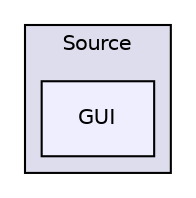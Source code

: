 digraph "Source/GUI" {
  compound=true
  node [ fontsize="10", fontname="Helvetica"];
  edge [ labelfontsize="10", labelfontname="Helvetica"];
  subgraph clusterdir_74389ed8173ad57b461b9d623a1f3867 {
    graph [ bgcolor="#ddddee", pencolor="black", label="Source" fontname="Helvetica", fontsize="10", URL="dir_74389ed8173ad57b461b9d623a1f3867.html"]
  dir_f62acd82481d2cf3a26c00822e927928 [shape=box, label="GUI", style="filled", fillcolor="#eeeeff", pencolor="black", URL="dir_f62acd82481d2cf3a26c00822e927928.html"];
  }
}
